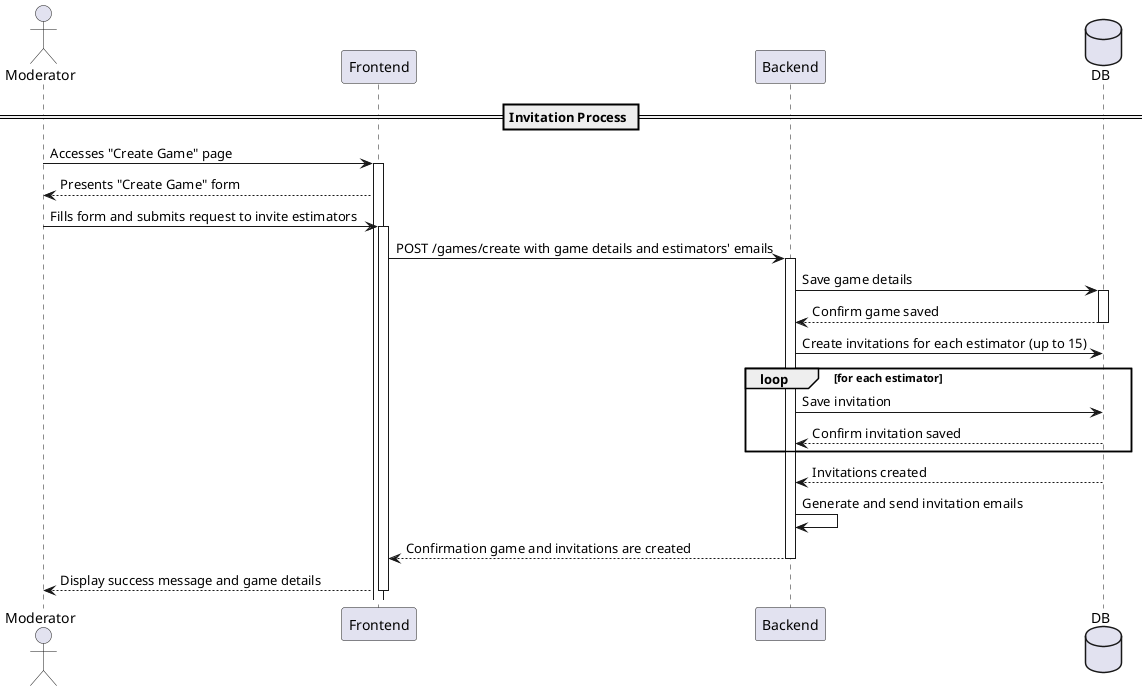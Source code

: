 @startuml
actor Moderator
participant "Frontend" as FE
participant "Backend" as BE
database DB

== Invitation Process ==
Moderator -> FE : Accesses "Create Game" page
activate FE
FE --> Moderator : Presents "Create Game" form

Moderator -> FE : Fills form and submits request to invite estimators
activate FE
FE -> BE : POST /games/create with game details and estimators' emails
activate BE

BE -> DB : Save game details
activate DB
DB --> BE : Confirm game saved
deactivate DB

BE -> DB : Create invitations for each estimator (up to 15)
loop for each estimator
    BE -> DB : Save invitation
    DB --> BE : Confirm invitation saved
end

DB --> BE : Invitations created
deactivate DB

BE -> BE : Generate and send invitation emails
BE --> FE : Confirmation game and invitations are created
deactivate BE
FE --> Moderator : Display success message and game details
deactivate FE

@enduml
